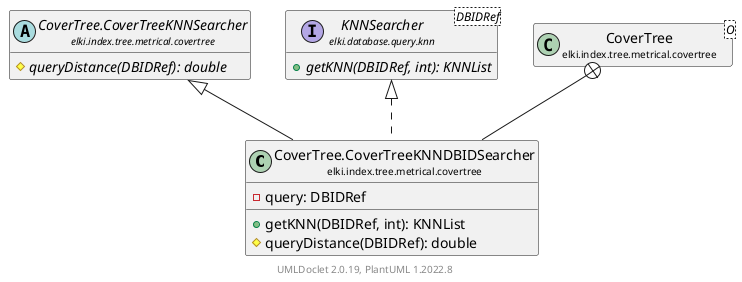 @startuml
    remove .*\.(Instance|Par|Parameterizer|Factory)$
    set namespaceSeparator none
    hide empty fields
    hide empty methods

    class "<size:14>CoverTree.CoverTreeKNNDBIDSearcher\n<size:10>elki.index.tree.metrical.covertree" as elki.index.tree.metrical.covertree.CoverTree.CoverTreeKNNDBIDSearcher [[CoverTree.CoverTreeKNNDBIDSearcher.html]] {
        -query: DBIDRef
        +getKNN(DBIDRef, int): KNNList
        #queryDistance(DBIDRef): double
    }

    abstract class "<size:14>CoverTree.CoverTreeKNNSearcher\n<size:10>elki.index.tree.metrical.covertree" as elki.index.tree.metrical.covertree.CoverTree.CoverTreeKNNSearcher [[CoverTree.CoverTreeKNNSearcher.html]] {
        {abstract} #queryDistance(DBIDRef): double
    }
    interface "<size:14>KNNSearcher\n<size:10>elki.database.query.knn" as elki.database.query.knn.KNNSearcher<DBIDRef> [[../../../../database/query/knn/KNNSearcher.html]] {
        {abstract} +getKNN(DBIDRef, int): KNNList
    }
    class "<size:14>CoverTree\n<size:10>elki.index.tree.metrical.covertree" as elki.index.tree.metrical.covertree.CoverTree<O> [[CoverTree.html]]

    elki.index.tree.metrical.covertree.CoverTree.CoverTreeKNNSearcher <|-- elki.index.tree.metrical.covertree.CoverTree.CoverTreeKNNDBIDSearcher
    elki.database.query.knn.KNNSearcher <|.. elki.index.tree.metrical.covertree.CoverTree.CoverTreeKNNDBIDSearcher
    elki.index.tree.metrical.covertree.CoverTree +-- elki.index.tree.metrical.covertree.CoverTree.CoverTreeKNNDBIDSearcher

    center footer UMLDoclet 2.0.19, PlantUML 1.2022.8
@enduml
